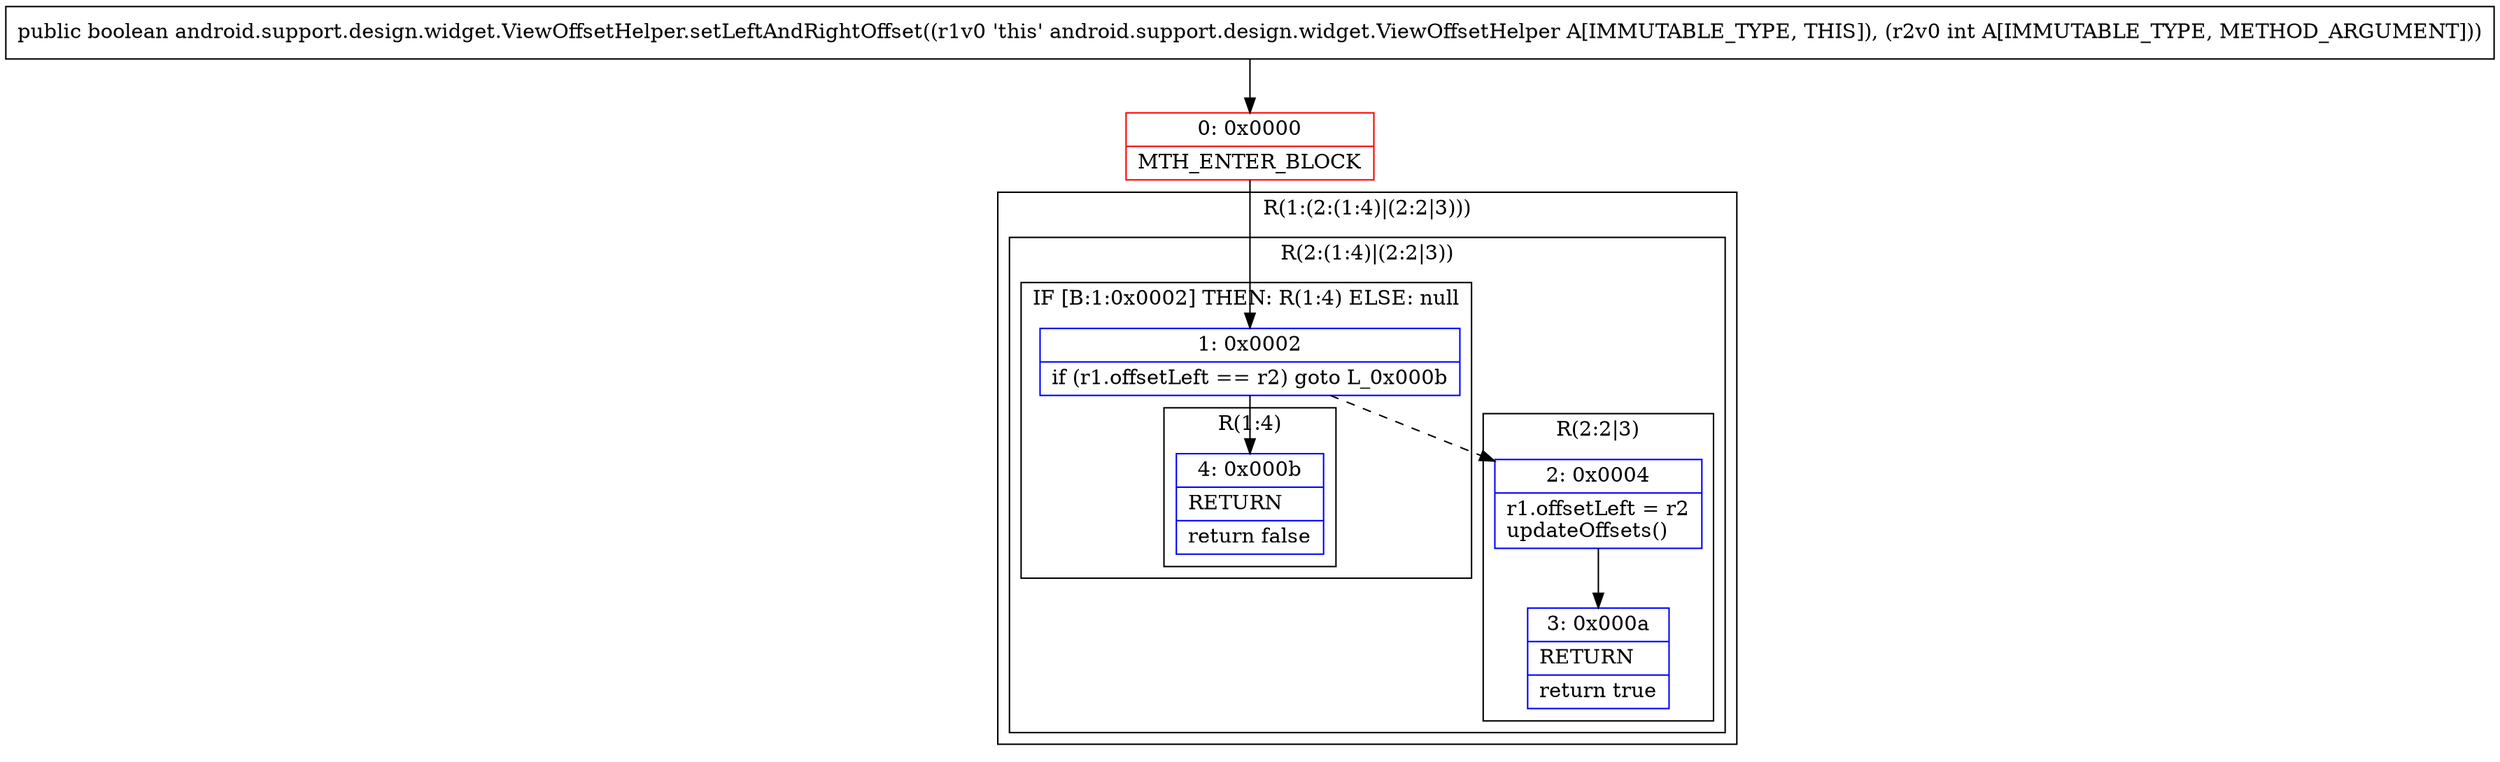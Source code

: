 digraph "CFG forandroid.support.design.widget.ViewOffsetHelper.setLeftAndRightOffset(I)Z" {
subgraph cluster_Region_1435848884 {
label = "R(1:(2:(1:4)|(2:2|3)))";
node [shape=record,color=blue];
subgraph cluster_Region_1632862804 {
label = "R(2:(1:4)|(2:2|3))";
node [shape=record,color=blue];
subgraph cluster_IfRegion_560886495 {
label = "IF [B:1:0x0002] THEN: R(1:4) ELSE: null";
node [shape=record,color=blue];
Node_1 [shape=record,label="{1\:\ 0x0002|if (r1.offsetLeft == r2) goto L_0x000b\l}"];
subgraph cluster_Region_253372165 {
label = "R(1:4)";
node [shape=record,color=blue];
Node_4 [shape=record,label="{4\:\ 0x000b|RETURN\l|return false\l}"];
}
}
subgraph cluster_Region_1895155362 {
label = "R(2:2|3)";
node [shape=record,color=blue];
Node_2 [shape=record,label="{2\:\ 0x0004|r1.offsetLeft = r2\lupdateOffsets()\l}"];
Node_3 [shape=record,label="{3\:\ 0x000a|RETURN\l|return true\l}"];
}
}
}
Node_0 [shape=record,color=red,label="{0\:\ 0x0000|MTH_ENTER_BLOCK\l}"];
MethodNode[shape=record,label="{public boolean android.support.design.widget.ViewOffsetHelper.setLeftAndRightOffset((r1v0 'this' android.support.design.widget.ViewOffsetHelper A[IMMUTABLE_TYPE, THIS]), (r2v0 int A[IMMUTABLE_TYPE, METHOD_ARGUMENT])) }"];
MethodNode -> Node_0;
Node_1 -> Node_2[style=dashed];
Node_1 -> Node_4;
Node_2 -> Node_3;
Node_0 -> Node_1;
}

